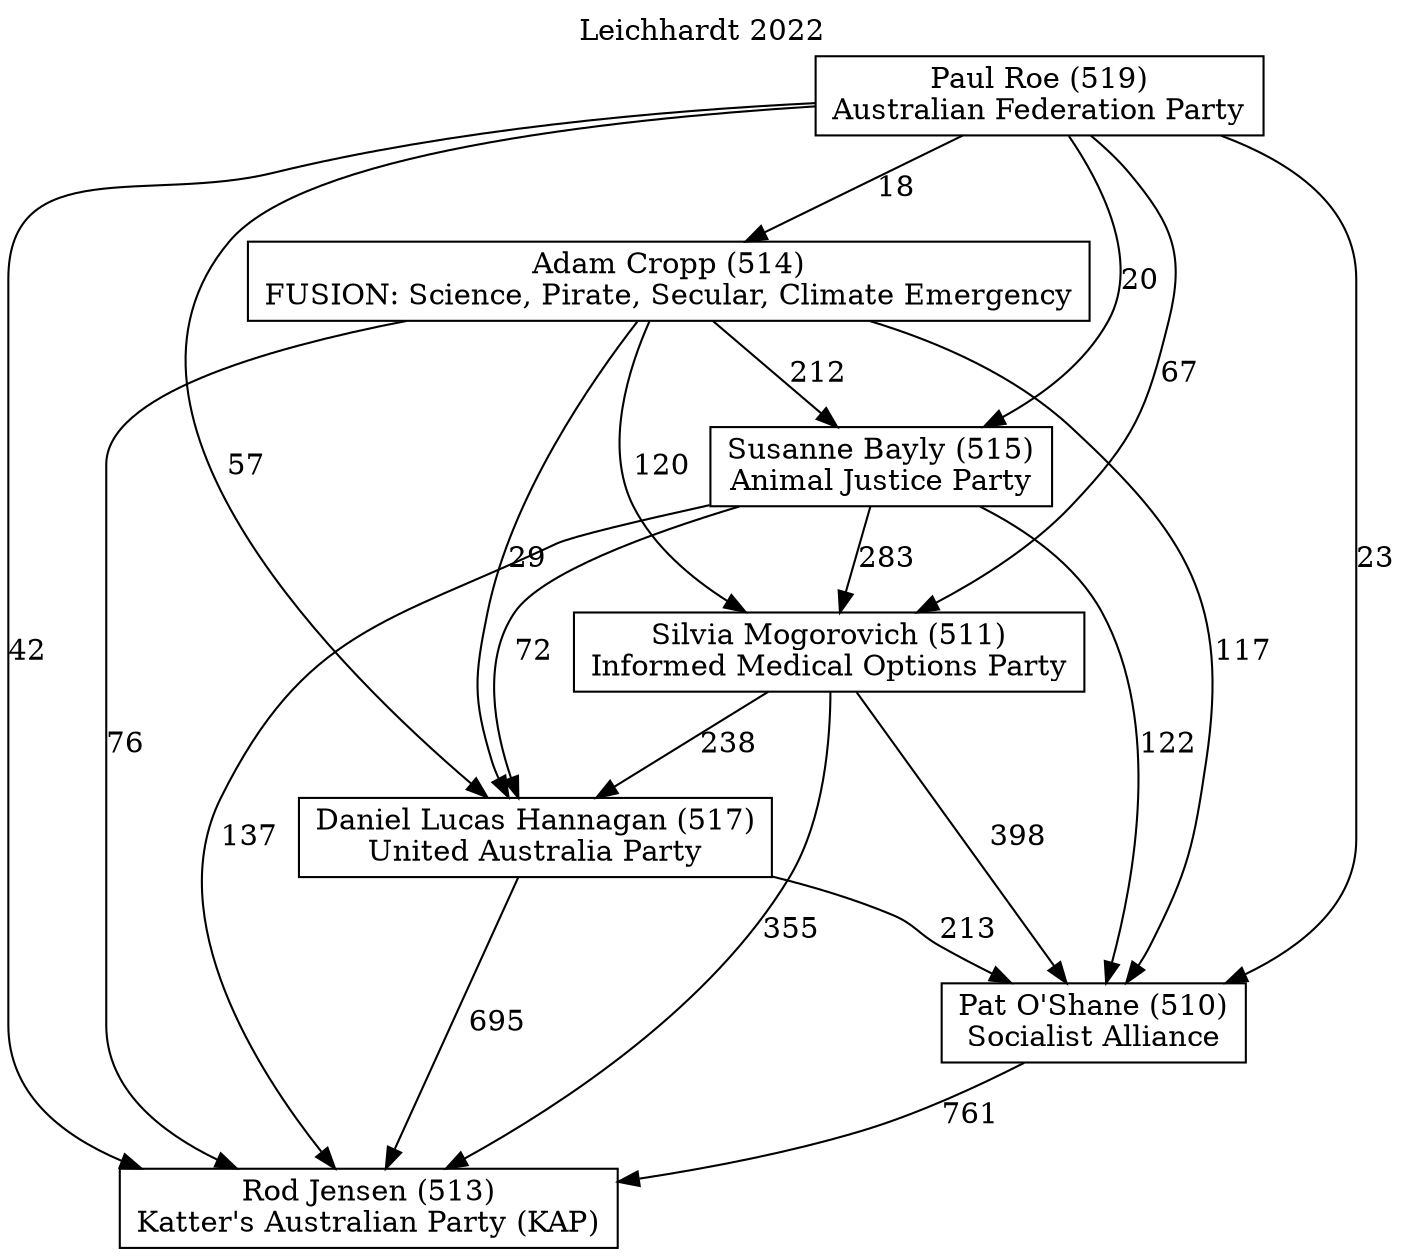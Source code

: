 // House preference flow
digraph "Rod Jensen (513)_Leichhardt_2022" {
	graph [label="Leichhardt 2022" labelloc=t mclimit=10]
	node [shape=box]
	"Rod Jensen (513)" [label="Rod Jensen (513)
Katter's Australian Party (KAP)"]
	"Pat O'Shane (510)" [label="Pat O'Shane (510)
Socialist Alliance"]
	"Paul Roe (519)" [label="Paul Roe (519)
Australian Federation Party"]
	"Adam Cropp (514)" [label="Adam Cropp (514)
FUSION: Science, Pirate, Secular, Climate Emergency"]
	"Susanne Bayly (515)" [label="Susanne Bayly (515)
Animal Justice Party"]
	"Daniel Lucas Hannagan (517)" [label="Daniel Lucas Hannagan (517)
United Australia Party"]
	"Silvia Mogorovich (511)" [label="Silvia Mogorovich (511)
Informed Medical Options Party"]
	"Silvia Mogorovich (511)" -> "Pat O'Shane (510)" [label=398]
	"Adam Cropp (514)" -> "Silvia Mogorovich (511)" [label=120]
	"Silvia Mogorovich (511)" -> "Daniel Lucas Hannagan (517)" [label=238]
	"Susanne Bayly (515)" -> "Rod Jensen (513)" [label=137]
	"Paul Roe (519)" -> "Rod Jensen (513)" [label=42]
	"Daniel Lucas Hannagan (517)" -> "Rod Jensen (513)" [label=695]
	"Pat O'Shane (510)" -> "Rod Jensen (513)" [label=761]
	"Susanne Bayly (515)" -> "Silvia Mogorovich (511)" [label=283]
	"Daniel Lucas Hannagan (517)" -> "Pat O'Shane (510)" [label=213]
	"Adam Cropp (514)" -> "Susanne Bayly (515)" [label=212]
	"Adam Cropp (514)" -> "Daniel Lucas Hannagan (517)" [label=29]
	"Paul Roe (519)" -> "Adam Cropp (514)" [label=18]
	"Susanne Bayly (515)" -> "Daniel Lucas Hannagan (517)" [label=72]
	"Paul Roe (519)" -> "Daniel Lucas Hannagan (517)" [label=57]
	"Silvia Mogorovich (511)" -> "Rod Jensen (513)" [label=355]
	"Susanne Bayly (515)" -> "Pat O'Shane (510)" [label=122]
	"Paul Roe (519)" -> "Silvia Mogorovich (511)" [label=67]
	"Adam Cropp (514)" -> "Pat O'Shane (510)" [label=117]
	"Paul Roe (519)" -> "Pat O'Shane (510)" [label=23]
	"Adam Cropp (514)" -> "Rod Jensen (513)" [label=76]
	"Paul Roe (519)" -> "Susanne Bayly (515)" [label=20]
}
